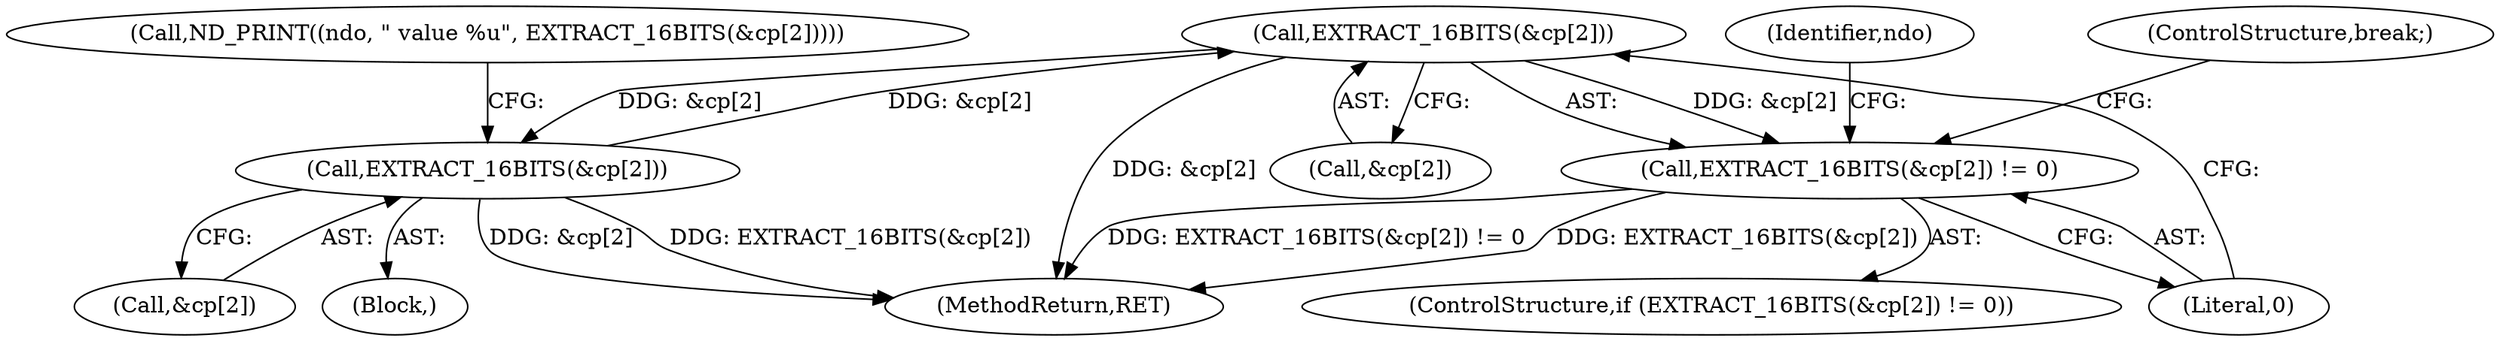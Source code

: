 digraph "0_tcpdump_eee0b04bcfdae319c242b0b8fc3d07029ee65b8c@pointer" {
"1000238" [label="(Call,EXTRACT_16BITS(&cp[2]))"];
"1000249" [label="(Call,EXTRACT_16BITS(&cp[2]))"];
"1000238" [label="(Call,EXTRACT_16BITS(&cp[2]))"];
"1000237" [label="(Call,EXTRACT_16BITS(&cp[2]) != 0)"];
"1000236" [label="(ControlStructure,if (EXTRACT_16BITS(&cp[2]) != 0))"];
"1000247" [label="(Block,)"];
"1000246" [label="(Identifier,ndo)"];
"1000244" [label="(Call,ND_PRINT((ndo, \" value %u\", EXTRACT_16BITS(&cp[2]))))"];
"1000249" [label="(Call,EXTRACT_16BITS(&cp[2]))"];
"1000237" [label="(Call,EXTRACT_16BITS(&cp[2]) != 0)"];
"1000250" [label="(Call,&cp[2])"];
"1000243" [label="(Literal,0)"];
"1000254" [label="(ControlStructure,break;)"];
"1000238" [label="(Call,EXTRACT_16BITS(&cp[2]))"];
"1000239" [label="(Call,&cp[2])"];
"1000267" [label="(MethodReturn,RET)"];
"1000238" -> "1000237"  [label="AST: "];
"1000238" -> "1000239"  [label="CFG: "];
"1000239" -> "1000238"  [label="AST: "];
"1000243" -> "1000238"  [label="CFG: "];
"1000238" -> "1000267"  [label="DDG: &cp[2]"];
"1000238" -> "1000237"  [label="DDG: &cp[2]"];
"1000249" -> "1000238"  [label="DDG: &cp[2]"];
"1000238" -> "1000249"  [label="DDG: &cp[2]"];
"1000249" -> "1000247"  [label="AST: "];
"1000249" -> "1000250"  [label="CFG: "];
"1000250" -> "1000249"  [label="AST: "];
"1000244" -> "1000249"  [label="CFG: "];
"1000249" -> "1000267"  [label="DDG: &cp[2]"];
"1000249" -> "1000267"  [label="DDG: EXTRACT_16BITS(&cp[2])"];
"1000237" -> "1000236"  [label="AST: "];
"1000237" -> "1000243"  [label="CFG: "];
"1000243" -> "1000237"  [label="AST: "];
"1000246" -> "1000237"  [label="CFG: "];
"1000254" -> "1000237"  [label="CFG: "];
"1000237" -> "1000267"  [label="DDG: EXTRACT_16BITS(&cp[2]) != 0"];
"1000237" -> "1000267"  [label="DDG: EXTRACT_16BITS(&cp[2])"];
}
